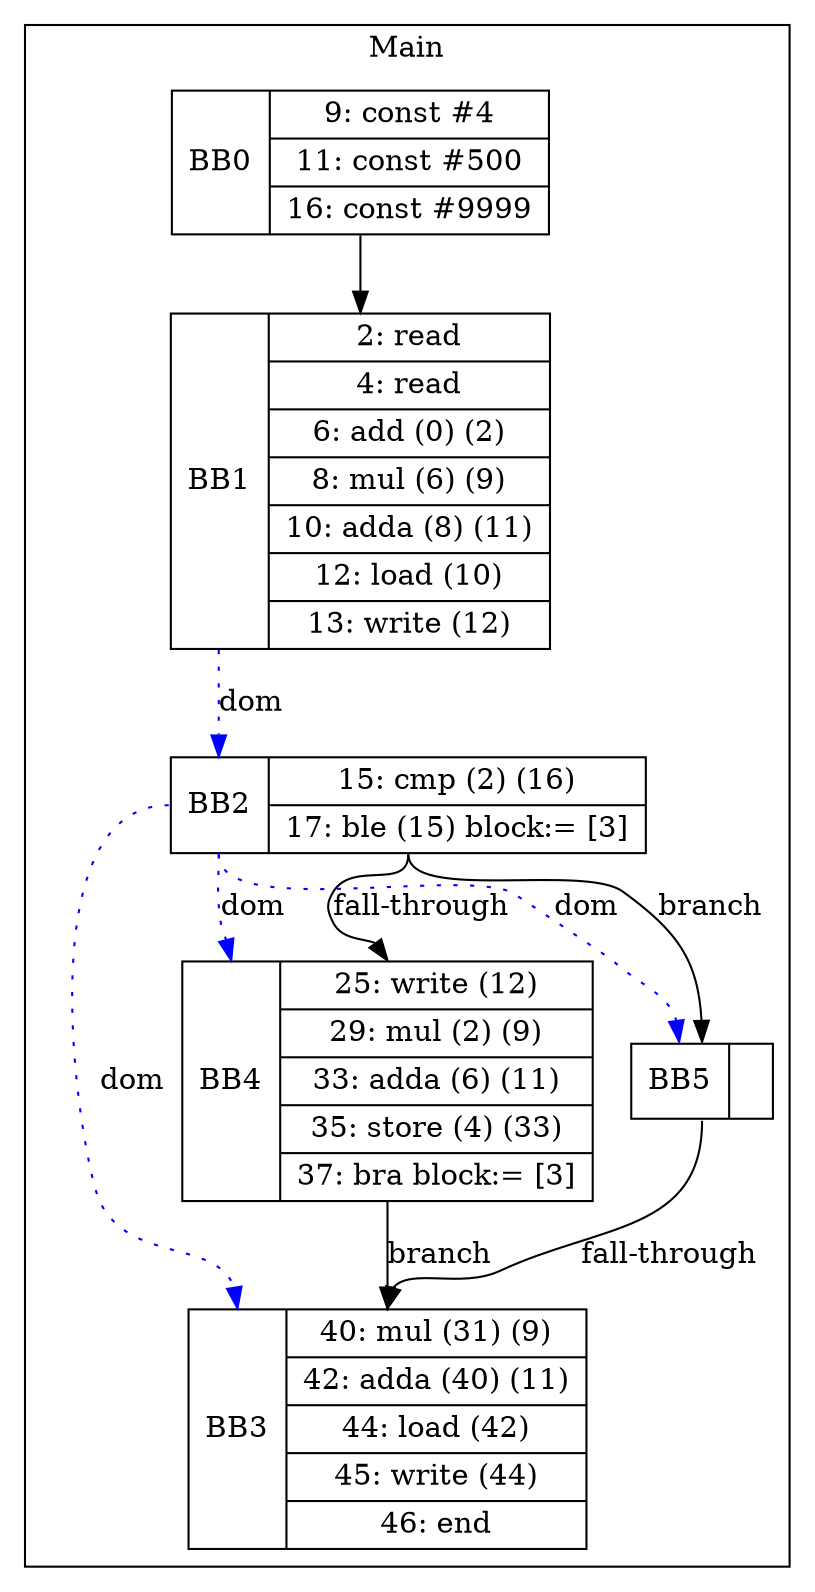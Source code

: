 digraph G {
node [shape=record];
subgraph cluster_main{
label = "Main";
BB0 [shape=record, label="<b>BB0|{9: const #4|11: const #500|16: const #9999}"];
BB1 [shape=record, label="<b>BB1|{2: read|4: read|6: add (0) (2)|8: mul (6) (9)|10: adda (8) (11)|12: load (10)|13: write (12)}"];
BB2 [shape=record, label="<b>BB2|{15: cmp (2) (16)|17: ble (15) block:= [3]}"];
BB3 [shape=record, label="<b>BB3|{40: mul (31) (9)|42: adda (40) (11)|44: load (42)|45: write (44)|46: end}"];
BB4 [shape=record, label="<b>BB4|{25: write (12)|29: mul (2) (9)|33: adda (6) (11)|35: store (4) (33)|37: bra block:= [3]}"];
BB5 [shape=record, label="<b>BB5|}"];
}
BB0:s -> BB1:n ;
BB2:b -> BB3:b [color=blue, style=dotted, label="dom"];
BB2:b -> BB4:b [color=blue, style=dotted, label="dom"];
BB1:b -> BB2:b [color=blue, style=dotted, label="dom"];
BB2:b -> BB5:b [color=blue, style=dotted, label="dom"];
BB2:s -> BB5:n [label="branch"];
BB4:s -> BB3:n [label="branch"];
BB5:s -> BB3:n [label="fall-through"];
BB2:s -> BB4:n [label="fall-through"];
}
